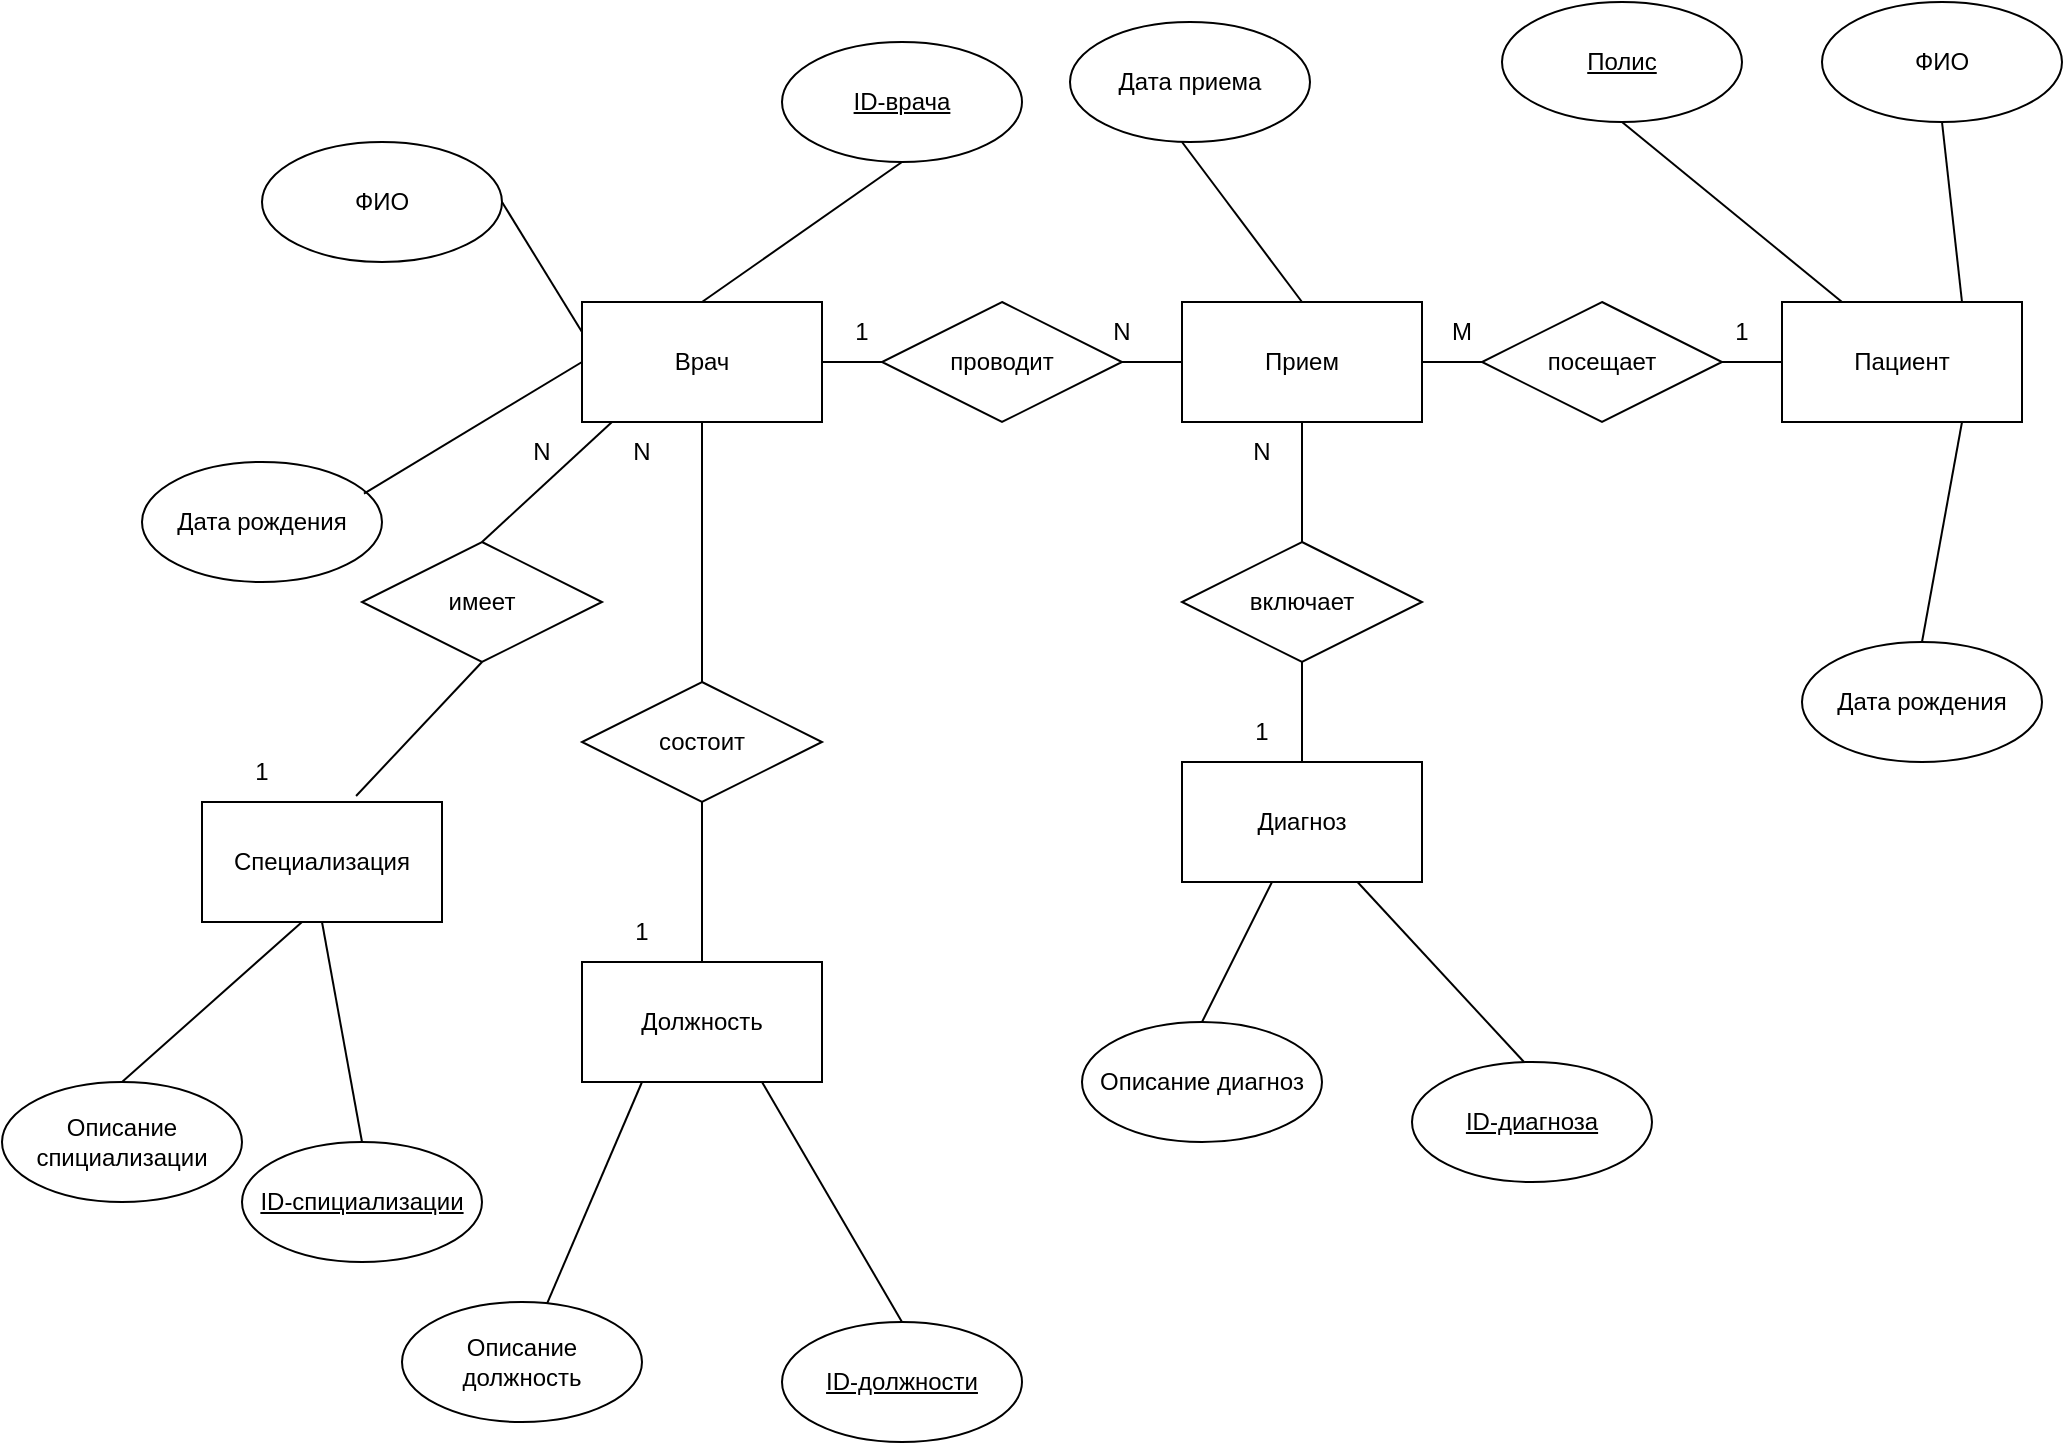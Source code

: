 <mxfile version="21.6.8" type="device">
  <diagram id="KSJYbc9VFWGir26mFSQ1" name="Страница — 1">
    <mxGraphModel dx="2046" dy="713" grid="1" gridSize="10" guides="1" tooltips="1" connect="1" arrows="1" fold="1" page="1" pageScale="1" pageWidth="827" pageHeight="1169" math="0" shadow="0">
      <root>
        <mxCell id="0" />
        <mxCell id="1" parent="0" />
        <mxCell id="NAORlSmY-BCW88xh7aTT-1" value="Пациент" style="rounded=0;whiteSpace=wrap;html=1;" parent="1" vertex="1">
          <mxGeometry x="770" y="240" width="120" height="60" as="geometry" />
        </mxCell>
        <mxCell id="NAORlSmY-BCW88xh7aTT-2" value="Врач" style="rounded=0;whiteSpace=wrap;html=1;" parent="1" vertex="1">
          <mxGeometry x="170" y="240" width="120" height="60" as="geometry" />
        </mxCell>
        <mxCell id="NAORlSmY-BCW88xh7aTT-5" value="" style="endArrow=none;html=1;rounded=0;entryX=1;entryY=0.5;entryDx=0;entryDy=0;exitX=0;exitY=0.5;exitDx=0;exitDy=0;" parent="1" source="Dhznxm5ePyrQ9JLWzcV4-72" target="NAORlSmY-BCW88xh7aTT-2" edge="1">
          <mxGeometry width="50" height="50" relative="1" as="geometry">
            <mxPoint x="360" y="270" as="sourcePoint" />
            <mxPoint x="440" y="290" as="targetPoint" />
          </mxGeometry>
        </mxCell>
        <mxCell id="NAORlSmY-BCW88xh7aTT-6" value="" style="endArrow=none;html=1;rounded=0;entryX=1;entryY=0.5;entryDx=0;entryDy=0;exitX=0;exitY=0.5;exitDx=0;exitDy=0;" parent="1" source="Dhznxm5ePyrQ9JLWzcV4-74" edge="1">
          <mxGeometry width="50" height="50" relative="1" as="geometry">
            <mxPoint x="552" y="269" as="sourcePoint" />
            <mxPoint x="480" y="270" as="targetPoint" />
          </mxGeometry>
        </mxCell>
        <mxCell id="NAORlSmY-BCW88xh7aTT-7" value="ФИО" style="ellipse;whiteSpace=wrap;html=1;" parent="1" vertex="1">
          <mxGeometry x="10" y="160" width="120" height="60" as="geometry" />
        </mxCell>
        <mxCell id="NAORlSmY-BCW88xh7aTT-8" value="Дата рождения" style="ellipse;whiteSpace=wrap;html=1;" parent="1" vertex="1">
          <mxGeometry x="-50" y="320" width="120" height="60" as="geometry" />
        </mxCell>
        <mxCell id="NAORlSmY-BCW88xh7aTT-9" value="" style="endArrow=none;html=1;rounded=0;entryX=0;entryY=0.5;entryDx=0;entryDy=0;exitX=0.925;exitY=0.263;exitDx=0;exitDy=0;exitPerimeter=0;" parent="1" target="NAORlSmY-BCW88xh7aTT-2" edge="1" source="NAORlSmY-BCW88xh7aTT-8">
          <mxGeometry width="50" height="50" relative="1" as="geometry">
            <mxPoint x="90" y="350" as="sourcePoint" />
            <mxPoint x="140" y="300" as="targetPoint" />
          </mxGeometry>
        </mxCell>
        <mxCell id="NAORlSmY-BCW88xh7aTT-10" value="" style="endArrow=none;html=1;rounded=0;entryX=0;entryY=0.25;entryDx=0;entryDy=0;" parent="1" target="NAORlSmY-BCW88xh7aTT-2" edge="1">
          <mxGeometry width="50" height="50" relative="1" as="geometry">
            <mxPoint x="130" y="190" as="sourcePoint" />
            <mxPoint x="180" y="140" as="targetPoint" />
          </mxGeometry>
        </mxCell>
        <mxCell id="NAORlSmY-BCW88xh7aTT-11" value="ФИО" style="ellipse;whiteSpace=wrap;html=1;" parent="1" vertex="1">
          <mxGeometry x="790" y="90" width="120" height="60" as="geometry" />
        </mxCell>
        <mxCell id="NAORlSmY-BCW88xh7aTT-12" value="Дата рождения" style="ellipse;whiteSpace=wrap;html=1;" parent="1" vertex="1">
          <mxGeometry x="780" y="410" width="120" height="60" as="geometry" />
        </mxCell>
        <mxCell id="NAORlSmY-BCW88xh7aTT-13" value="" style="endArrow=none;html=1;rounded=0;exitX=0.75;exitY=0;exitDx=0;exitDy=0;entryX=0.5;entryY=1;entryDx=0;entryDy=0;" parent="1" source="NAORlSmY-BCW88xh7aTT-1" edge="1" target="NAORlSmY-BCW88xh7aTT-11">
          <mxGeometry width="50" height="50" relative="1" as="geometry">
            <mxPoint x="700" y="210" as="sourcePoint" />
            <mxPoint x="750" y="160" as="targetPoint" />
          </mxGeometry>
        </mxCell>
        <mxCell id="NAORlSmY-BCW88xh7aTT-14" value="" style="endArrow=none;html=1;rounded=0;exitX=0.75;exitY=1;exitDx=0;exitDy=0;entryX=0.5;entryY=0;entryDx=0;entryDy=0;" parent="1" source="NAORlSmY-BCW88xh7aTT-1" edge="1" target="NAORlSmY-BCW88xh7aTT-12">
          <mxGeometry width="50" height="50" relative="1" as="geometry">
            <mxPoint x="720" y="400" as="sourcePoint" />
            <mxPoint x="770" y="350" as="targetPoint" />
          </mxGeometry>
        </mxCell>
        <mxCell id="NAORlSmY-BCW88xh7aTT-15" value="Описание спициализации" style="ellipse;whiteSpace=wrap;html=1;" parent="1" vertex="1">
          <mxGeometry x="-120" y="630" width="120" height="60" as="geometry" />
        </mxCell>
        <mxCell id="NAORlSmY-BCW88xh7aTT-17" value="Описание должность" style="ellipse;whiteSpace=wrap;html=1;" parent="1" vertex="1">
          <mxGeometry x="80" y="740" width="120" height="60" as="geometry" />
        </mxCell>
        <mxCell id="NAORlSmY-BCW88xh7aTT-21" value="1" style="text;html=1;strokeColor=none;fillColor=none;align=center;verticalAlign=middle;whiteSpace=wrap;rounded=0;" parent="1" vertex="1">
          <mxGeometry x="280" y="240" width="60" height="30" as="geometry" />
        </mxCell>
        <mxCell id="NAORlSmY-BCW88xh7aTT-22" value="1" style="text;html=1;strokeColor=none;fillColor=none;align=center;verticalAlign=middle;whiteSpace=wrap;rounded=0;" parent="1" vertex="1">
          <mxGeometry x="720" y="240" width="60" height="30" as="geometry" />
        </mxCell>
        <mxCell id="msYroipF9AAI2h0jqsnc-1" value="&lt;u&gt;ID-врача&lt;/u&gt;" style="ellipse;whiteSpace=wrap;html=1;" parent="1" vertex="1">
          <mxGeometry x="270" y="110" width="120" height="60" as="geometry" />
        </mxCell>
        <mxCell id="msYroipF9AAI2h0jqsnc-2" value="" style="endArrow=none;html=1;rounded=0;exitX=0.5;exitY=0;exitDx=0;exitDy=0;" parent="1" source="NAORlSmY-BCW88xh7aTT-2" edge="1">
          <mxGeometry width="50" height="50" relative="1" as="geometry">
            <mxPoint x="280" y="220" as="sourcePoint" />
            <mxPoint x="330" y="170" as="targetPoint" />
          </mxGeometry>
        </mxCell>
        <mxCell id="msYroipF9AAI2h0jqsnc-3" value="&lt;u&gt;Полис&lt;/u&gt;" style="ellipse;whiteSpace=wrap;html=1;" parent="1" vertex="1">
          <mxGeometry x="630" y="90" width="120" height="60" as="geometry" />
        </mxCell>
        <mxCell id="msYroipF9AAI2h0jqsnc-4" value="" style="endArrow=none;html=1;rounded=0;exitX=0.25;exitY=0;exitDx=0;exitDy=0;entryX=0.5;entryY=1;entryDx=0;entryDy=0;" parent="1" source="NAORlSmY-BCW88xh7aTT-1" edge="1" target="msYroipF9AAI2h0jqsnc-3">
          <mxGeometry width="50" height="50" relative="1" as="geometry">
            <mxPoint x="590" y="210" as="sourcePoint" />
            <mxPoint x="640" y="160" as="targetPoint" />
          </mxGeometry>
        </mxCell>
        <mxCell id="Dhznxm5ePyrQ9JLWzcV4-24" value="N" style="text;html=1;strokeColor=none;fillColor=none;align=center;verticalAlign=middle;whiteSpace=wrap;rounded=0;" vertex="1" parent="1">
          <mxGeometry x="120" y="300" width="60" height="30" as="geometry" />
        </mxCell>
        <mxCell id="Dhznxm5ePyrQ9JLWzcV4-28" value="Прием" style="rounded=0;whiteSpace=wrap;html=1;" vertex="1" parent="1">
          <mxGeometry x="470" y="240" width="120" height="60" as="geometry" />
        </mxCell>
        <mxCell id="Dhznxm5ePyrQ9JLWzcV4-29" value="Дата приема" style="ellipse;whiteSpace=wrap;html=1;" vertex="1" parent="1">
          <mxGeometry x="414" y="100" width="120" height="60" as="geometry" />
        </mxCell>
        <mxCell id="Dhznxm5ePyrQ9JLWzcV4-30" value="" style="endArrow=none;html=1;rounded=0;exitX=0.5;exitY=0;exitDx=0;exitDy=0;" edge="1" parent="1" source="Dhznxm5ePyrQ9JLWzcV4-28">
          <mxGeometry width="50" height="50" relative="1" as="geometry">
            <mxPoint x="420" y="210" as="sourcePoint" />
            <mxPoint x="470" y="160" as="targetPoint" />
          </mxGeometry>
        </mxCell>
        <mxCell id="Dhznxm5ePyrQ9JLWzcV4-32" value="&lt;u&gt;ID-диагноза&lt;/u&gt;" style="ellipse;whiteSpace=wrap;html=1;" vertex="1" parent="1">
          <mxGeometry x="585" y="620" width="120" height="60" as="geometry" />
        </mxCell>
        <mxCell id="Dhznxm5ePyrQ9JLWzcV4-35" value="Диагноз" style="rounded=0;whiteSpace=wrap;html=1;" vertex="1" parent="1">
          <mxGeometry x="470" y="470" width="120" height="60" as="geometry" />
        </mxCell>
        <mxCell id="Dhznxm5ePyrQ9JLWzcV4-36" value="" style="endArrow=none;html=1;rounded=0;exitX=0.5;exitY=0;exitDx=0;exitDy=0;" edge="1" parent="1" source="Dhznxm5ePyrQ9JLWzcV4-35">
          <mxGeometry width="50" height="50" relative="1" as="geometry">
            <mxPoint x="480" y="350" as="sourcePoint" />
            <mxPoint x="530" y="300" as="targetPoint" />
          </mxGeometry>
        </mxCell>
        <mxCell id="Dhznxm5ePyrQ9JLWzcV4-37" value="" style="endArrow=none;html=1;rounded=0;" edge="1" parent="1" target="Dhznxm5ePyrQ9JLWzcV4-35">
          <mxGeometry width="50" height="50" relative="1" as="geometry">
            <mxPoint x="641" y="620" as="sourcePoint" />
            <mxPoint x="715" y="550" as="targetPoint" />
          </mxGeometry>
        </mxCell>
        <mxCell id="Dhznxm5ePyrQ9JLWzcV4-38" value="1" style="text;html=1;strokeColor=none;fillColor=none;align=center;verticalAlign=middle;whiteSpace=wrap;rounded=0;" vertex="1" parent="1">
          <mxGeometry x="170" y="540" width="60" height="30" as="geometry" />
        </mxCell>
        <mxCell id="Dhznxm5ePyrQ9JLWzcV4-39" value="Должность" style="rounded=0;whiteSpace=wrap;html=1;" vertex="1" parent="1">
          <mxGeometry x="170" y="570" width="120" height="60" as="geometry" />
        </mxCell>
        <mxCell id="Dhznxm5ePyrQ9JLWzcV4-41" value="" style="endArrow=none;html=1;rounded=0;entryX=0.25;entryY=1;entryDx=0;entryDy=0;" edge="1" parent="1" source="NAORlSmY-BCW88xh7aTT-17" target="Dhznxm5ePyrQ9JLWzcV4-39">
          <mxGeometry width="50" height="50" relative="1" as="geometry">
            <mxPoint x="110" y="780" as="sourcePoint" />
            <mxPoint x="160" y="730" as="targetPoint" />
          </mxGeometry>
        </mxCell>
        <mxCell id="Dhznxm5ePyrQ9JLWzcV4-42" value="" style="endArrow=none;html=1;rounded=0;entryX=0.5;entryY=1;entryDx=0;entryDy=0;exitX=0.5;exitY=0;exitDx=0;exitDy=0;" edge="1" parent="1" source="NAORlSmY-BCW88xh7aTT-15">
          <mxGeometry width="50" height="50" relative="1" as="geometry">
            <mxPoint x="50" y="910" as="sourcePoint" />
            <mxPoint x="30" y="550" as="targetPoint" />
          </mxGeometry>
        </mxCell>
        <mxCell id="Dhznxm5ePyrQ9JLWzcV4-43" value="N" style="text;html=1;strokeColor=none;fillColor=none;align=center;verticalAlign=middle;whiteSpace=wrap;rounded=0;" vertex="1" parent="1">
          <mxGeometry x="480" y="300" width="60" height="30" as="geometry" />
        </mxCell>
        <mxCell id="Dhznxm5ePyrQ9JLWzcV4-44" value="Описание диагноз" style="ellipse;whiteSpace=wrap;html=1;" vertex="1" parent="1">
          <mxGeometry x="420" y="600" width="120" height="60" as="geometry" />
        </mxCell>
        <mxCell id="Dhznxm5ePyrQ9JLWzcV4-45" value="" style="endArrow=none;html=1;rounded=0;" edge="1" parent="1" target="Dhznxm5ePyrQ9JLWzcV4-35">
          <mxGeometry width="50" height="50" relative="1" as="geometry">
            <mxPoint x="480" y="600" as="sourcePoint" />
            <mxPoint x="530" y="550" as="targetPoint" />
          </mxGeometry>
        </mxCell>
        <mxCell id="Dhznxm5ePyrQ9JLWzcV4-47" value="N" style="text;html=1;strokeColor=none;fillColor=none;align=center;verticalAlign=middle;whiteSpace=wrap;rounded=0;" vertex="1" parent="1">
          <mxGeometry x="410" y="240" width="60" height="30" as="geometry" />
        </mxCell>
        <mxCell id="Dhznxm5ePyrQ9JLWzcV4-48" value="M" style="text;html=1;strokeColor=none;fillColor=none;align=center;verticalAlign=middle;whiteSpace=wrap;rounded=0;" vertex="1" parent="1">
          <mxGeometry x="580" y="240" width="60" height="30" as="geometry" />
        </mxCell>
        <mxCell id="Dhznxm5ePyrQ9JLWzcV4-50" value="&lt;u&gt;ID-должности&lt;/u&gt;" style="ellipse;whiteSpace=wrap;html=1;" vertex="1" parent="1">
          <mxGeometry x="270" y="750" width="120" height="60" as="geometry" />
        </mxCell>
        <mxCell id="Dhznxm5ePyrQ9JLWzcV4-52" value="" style="endArrow=none;html=1;rounded=0;entryX=0.75;entryY=1;entryDx=0;entryDy=0;exitX=0.5;exitY=0;exitDx=0;exitDy=0;" edge="1" parent="1" source="Dhznxm5ePyrQ9JLWzcV4-50" target="Dhznxm5ePyrQ9JLWzcV4-39">
          <mxGeometry width="50" height="50" relative="1" as="geometry">
            <mxPoint x="370" y="760" as="sourcePoint" />
            <mxPoint x="420" y="710" as="targetPoint" />
          </mxGeometry>
        </mxCell>
        <mxCell id="Dhznxm5ePyrQ9JLWzcV4-53" value="1" style="text;html=1;strokeColor=none;fillColor=none;align=center;verticalAlign=middle;whiteSpace=wrap;rounded=0;" vertex="1" parent="1">
          <mxGeometry x="480" y="440" width="60" height="30" as="geometry" />
        </mxCell>
        <mxCell id="Dhznxm5ePyrQ9JLWzcV4-54" value="1" style="text;html=1;strokeColor=none;fillColor=none;align=center;verticalAlign=middle;whiteSpace=wrap;rounded=0;" vertex="1" parent="1">
          <mxGeometry x="-20" y="460" width="60" height="30" as="geometry" />
        </mxCell>
        <mxCell id="Dhznxm5ePyrQ9JLWzcV4-55" value="Специализация" style="rounded=0;whiteSpace=wrap;html=1;" vertex="1" parent="1">
          <mxGeometry x="-20" y="490" width="120" height="60" as="geometry" />
        </mxCell>
        <mxCell id="Dhznxm5ePyrQ9JLWzcV4-57" value="&lt;u&gt;ID-спициализации&lt;/u&gt;" style="ellipse;whiteSpace=wrap;html=1;" vertex="1" parent="1">
          <mxGeometry y="660" width="120" height="60" as="geometry" />
        </mxCell>
        <mxCell id="Dhznxm5ePyrQ9JLWzcV4-58" value="" style="endArrow=none;html=1;rounded=0;entryX=0.5;entryY=1;entryDx=0;entryDy=0;exitX=0.5;exitY=0;exitDx=0;exitDy=0;" edge="1" parent="1" source="Dhznxm5ePyrQ9JLWzcV4-57" target="Dhznxm5ePyrQ9JLWzcV4-55">
          <mxGeometry width="50" height="50" relative="1" as="geometry">
            <mxPoint x="-50" y="640" as="sourcePoint" />
            <mxPoint x="40" y="560" as="targetPoint" />
          </mxGeometry>
        </mxCell>
        <mxCell id="Dhznxm5ePyrQ9JLWzcV4-60" value="" style="endArrow=none;html=1;rounded=0;entryX=0.25;entryY=0;entryDx=0;entryDy=0;" edge="1" parent="1" target="Dhznxm5ePyrQ9JLWzcV4-68">
          <mxGeometry width="50" height="50" relative="1" as="geometry">
            <mxPoint x="120" y="360" as="sourcePoint" />
            <mxPoint x="170" y="300" as="targetPoint" />
          </mxGeometry>
        </mxCell>
        <mxCell id="Dhznxm5ePyrQ9JLWzcV4-61" value="имеет" style="rhombus;whiteSpace=wrap;html=1;" vertex="1" parent="1">
          <mxGeometry x="60" y="360" width="120" height="60" as="geometry" />
        </mxCell>
        <mxCell id="Dhznxm5ePyrQ9JLWzcV4-63" value="" style="endArrow=none;html=1;rounded=0;exitX=0.642;exitY=-0.05;exitDx=0;exitDy=0;exitPerimeter=0;" edge="1" parent="1" source="Dhznxm5ePyrQ9JLWzcV4-55">
          <mxGeometry width="50" height="50" relative="1" as="geometry">
            <mxPoint x="70" y="480" as="sourcePoint" />
            <mxPoint x="120" y="420" as="targetPoint" />
          </mxGeometry>
        </mxCell>
        <mxCell id="Dhznxm5ePyrQ9JLWzcV4-65" value="состоит" style="rhombus;whiteSpace=wrap;html=1;" vertex="1" parent="1">
          <mxGeometry x="170" y="430" width="120" height="60" as="geometry" />
        </mxCell>
        <mxCell id="Dhznxm5ePyrQ9JLWzcV4-66" value="" style="endArrow=none;html=1;rounded=0;entryX=0.5;entryY=1;entryDx=0;entryDy=0;exitX=0.5;exitY=0;exitDx=0;exitDy=0;" edge="1" parent="1" source="Dhznxm5ePyrQ9JLWzcV4-65" target="NAORlSmY-BCW88xh7aTT-2">
          <mxGeometry width="50" height="50" relative="1" as="geometry">
            <mxPoint x="160" y="360" as="sourcePoint" />
            <mxPoint x="230" y="300" as="targetPoint" />
          </mxGeometry>
        </mxCell>
        <mxCell id="Dhznxm5ePyrQ9JLWzcV4-67" value="" style="endArrow=none;html=1;rounded=0;exitX=0.5;exitY=0;exitDx=0;exitDy=0;" edge="1" parent="1" source="Dhznxm5ePyrQ9JLWzcV4-39">
          <mxGeometry width="50" height="50" relative="1" as="geometry">
            <mxPoint x="180" y="540" as="sourcePoint" />
            <mxPoint x="230" y="490" as="targetPoint" />
          </mxGeometry>
        </mxCell>
        <mxCell id="Dhznxm5ePyrQ9JLWzcV4-68" value="N" style="text;html=1;strokeColor=none;fillColor=none;align=center;verticalAlign=middle;whiteSpace=wrap;rounded=0;" vertex="1" parent="1">
          <mxGeometry x="170" y="300" width="60" height="30" as="geometry" />
        </mxCell>
        <mxCell id="Dhznxm5ePyrQ9JLWzcV4-70" value="включает" style="rhombus;whiteSpace=wrap;html=1;" vertex="1" parent="1">
          <mxGeometry x="470" y="360" width="120" height="60" as="geometry" />
        </mxCell>
        <mxCell id="Dhznxm5ePyrQ9JLWzcV4-73" value="" style="endArrow=none;html=1;rounded=0;entryX=1;entryY=0.5;entryDx=0;entryDy=0;exitX=0;exitY=0.5;exitDx=0;exitDy=0;" edge="1" parent="1" source="Dhznxm5ePyrQ9JLWzcV4-28" target="Dhznxm5ePyrQ9JLWzcV4-72">
          <mxGeometry width="50" height="50" relative="1" as="geometry">
            <mxPoint x="470" y="270" as="sourcePoint" />
            <mxPoint x="290" y="270" as="targetPoint" />
          </mxGeometry>
        </mxCell>
        <mxCell id="Dhznxm5ePyrQ9JLWzcV4-72" value="проводит" style="rhombus;whiteSpace=wrap;html=1;" vertex="1" parent="1">
          <mxGeometry x="320" y="240" width="120" height="60" as="geometry" />
        </mxCell>
        <mxCell id="Dhznxm5ePyrQ9JLWzcV4-75" value="" style="endArrow=none;html=1;rounded=0;entryX=1;entryY=0.5;entryDx=0;entryDy=0;exitX=0;exitY=0.5;exitDx=0;exitDy=0;" edge="1" parent="1" source="NAORlSmY-BCW88xh7aTT-1" target="Dhznxm5ePyrQ9JLWzcV4-74">
          <mxGeometry width="50" height="50" relative="1" as="geometry">
            <mxPoint x="770" y="270" as="sourcePoint" />
            <mxPoint x="480" y="270" as="targetPoint" />
          </mxGeometry>
        </mxCell>
        <mxCell id="Dhznxm5ePyrQ9JLWzcV4-74" value="посещает&lt;br&gt;" style="rhombus;whiteSpace=wrap;html=1;" vertex="1" parent="1">
          <mxGeometry x="620" y="240" width="120" height="60" as="geometry" />
        </mxCell>
      </root>
    </mxGraphModel>
  </diagram>
</mxfile>
